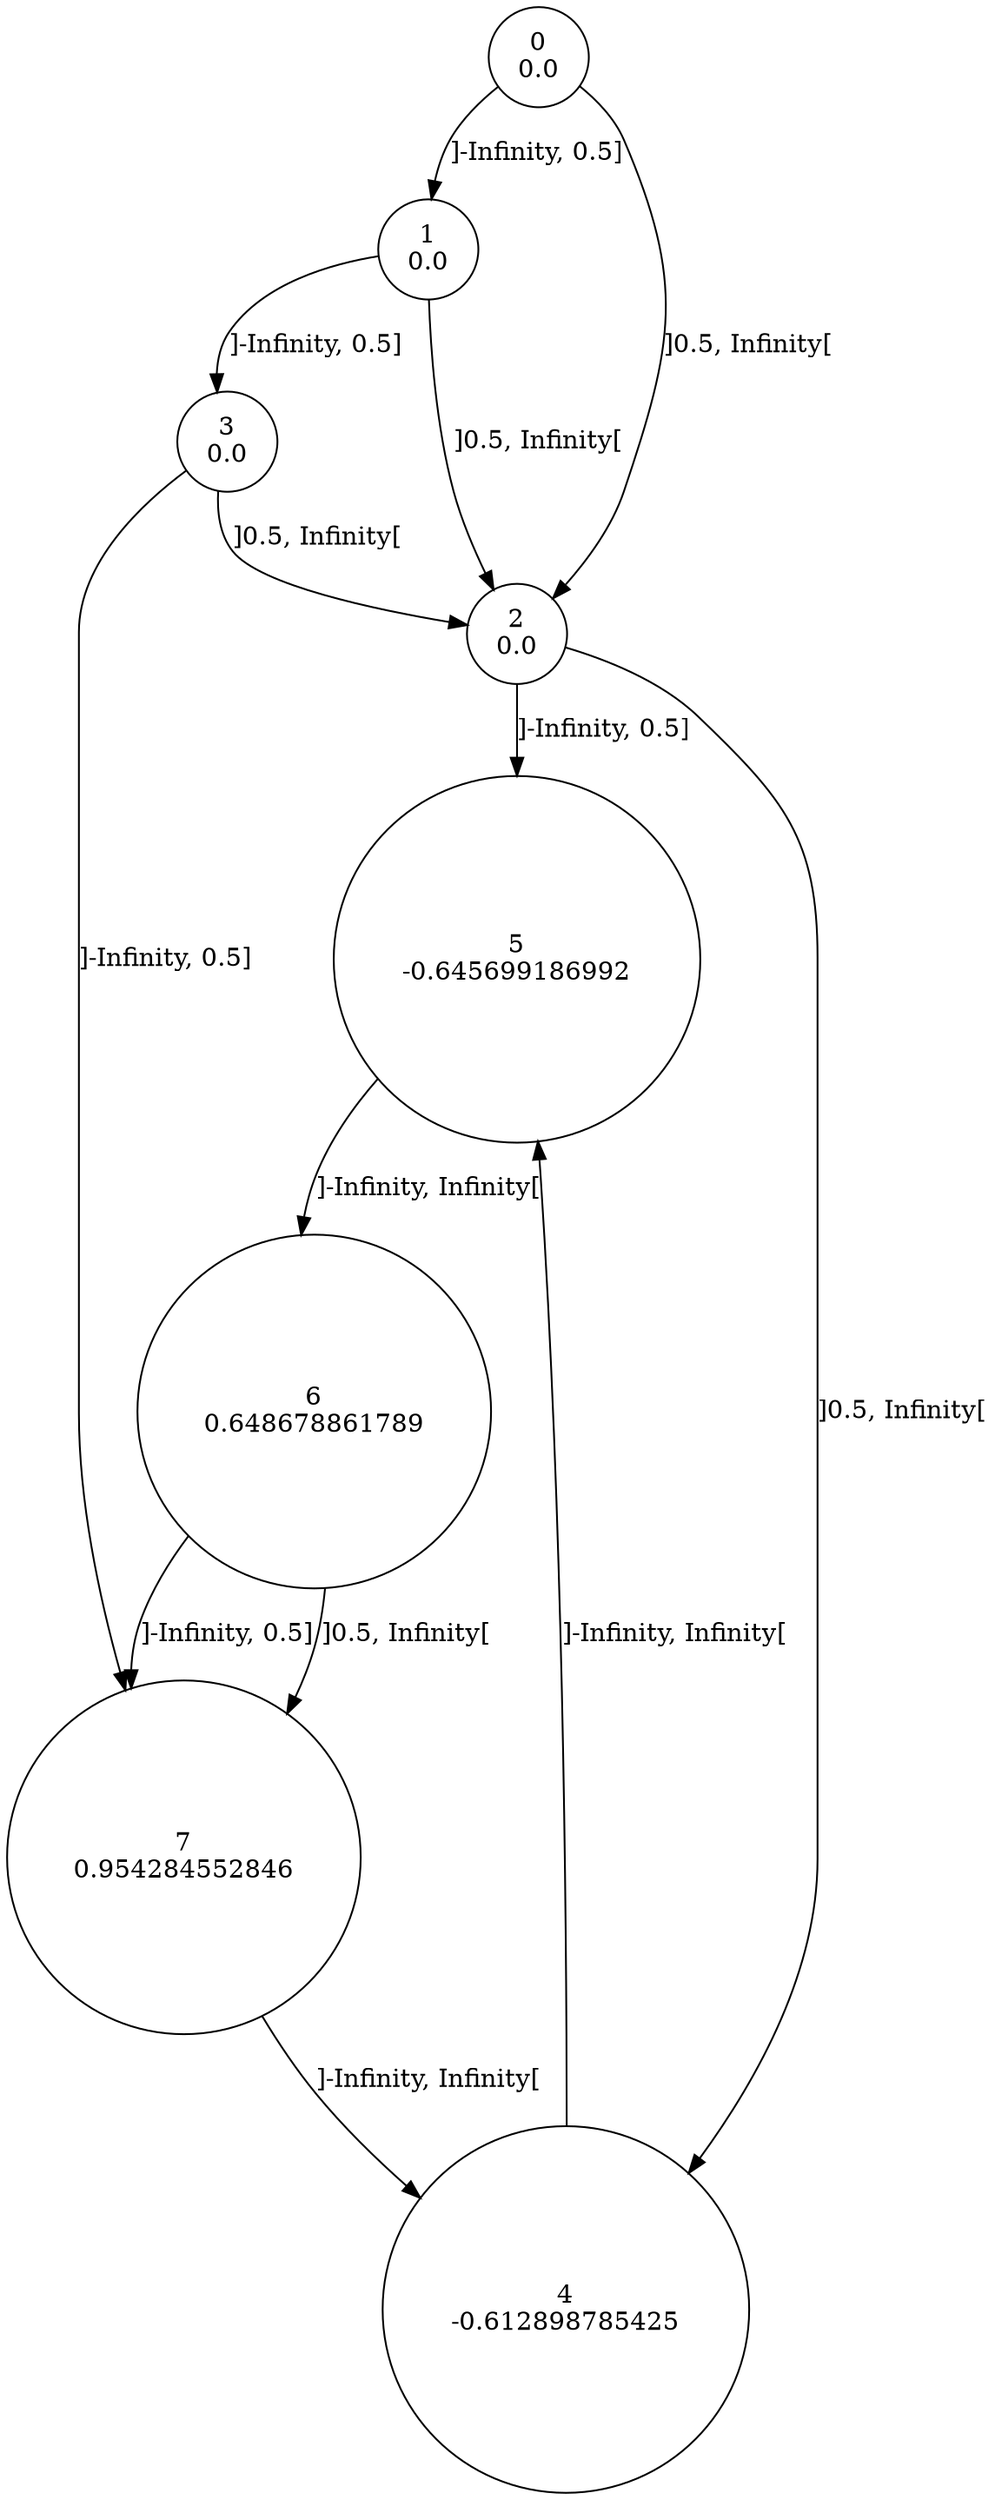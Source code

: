 digraph a {
0 [shape=circle, label="0\n0.0"];
	0 -> 1 [label="]-Infinity, 0.5]"];
	0 -> 2 [label="]0.5, Infinity["];
1 [shape=circle, label="1\n0.0"];
	1 -> 3 [label="]-Infinity, 0.5]"];
	1 -> 2 [label="]0.5, Infinity["];
2 [shape=circle, label="2\n0.0"];
	2 -> 5 [label="]-Infinity, 0.5]"];
	2 -> 4 [label="]0.5, Infinity["];
3 [shape=circle, label="3\n0.0"];
	3 -> 7 [label="]-Infinity, 0.5]"];
	3 -> 2 [label="]0.5, Infinity["];
4 [shape=circle, label="4\n-0.612898785425"];
	4 -> 5 [label="]-Infinity, Infinity["];
5 [shape=circle, label="5\n-0.645699186992"];
	5 -> 6 [label="]-Infinity, Infinity["];
6 [shape=circle, label="6\n0.648678861789"];
	6 -> 7 [label="]-Infinity, 0.5]"];
	6 -> 7 [label="]0.5, Infinity["];
7 [shape=circle, label="7\n0.954284552846"];
	7 -> 4 [label="]-Infinity, Infinity["];
}
